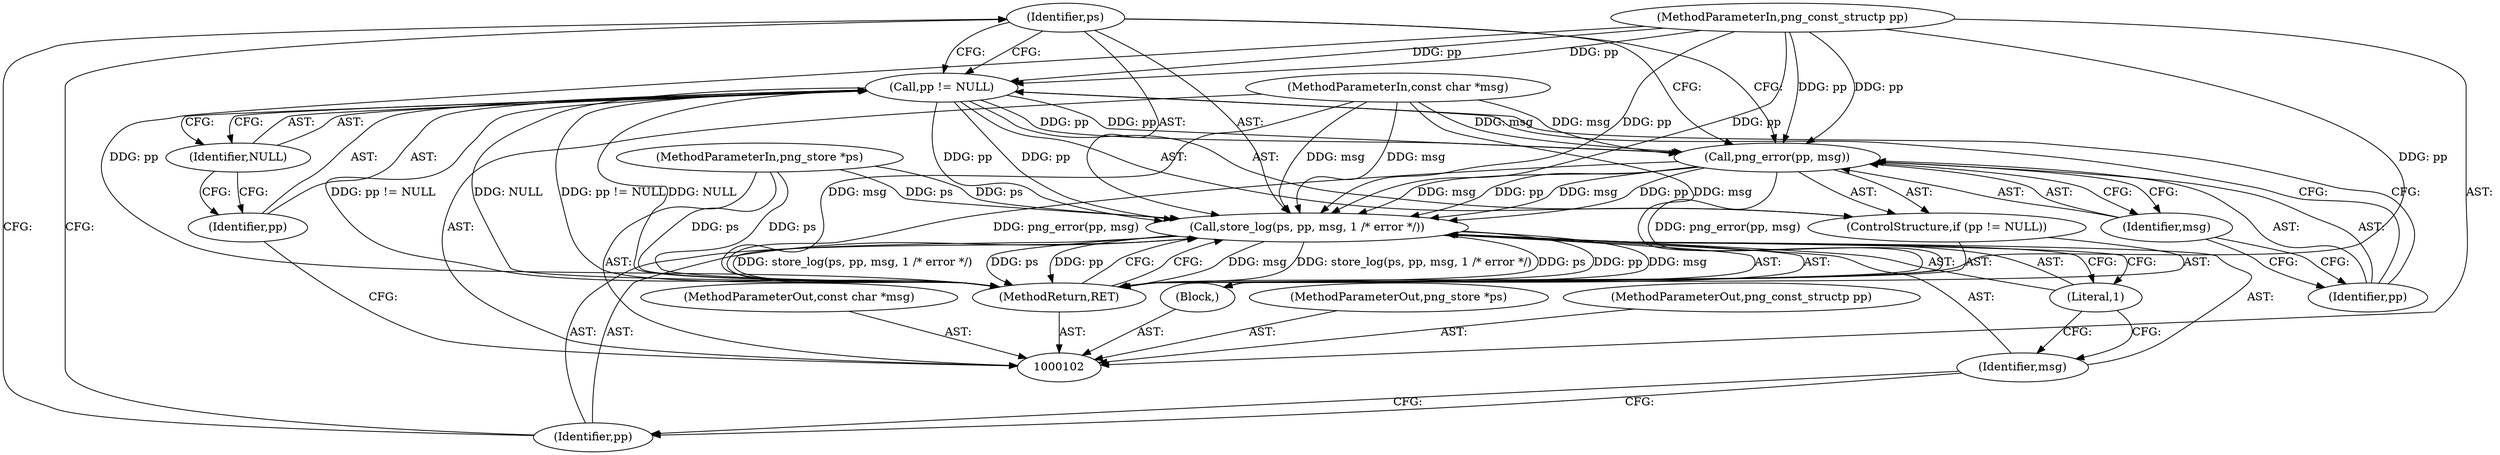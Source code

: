 digraph "0_Android_9d4853418ab2f754c2b63e091c29c5529b8b86ca_142" {
"1000115" [label="(Identifier,ps)"];
"1000116" [label="(Identifier,pp)"];
"1000117" [label="(Identifier,msg)"];
"1000118" [label="(Literal,1)"];
"1000114" [label="(Call,store_log(ps, pp, msg, 1 /* error */))"];
"1000119" [label="(MethodReturn,RET)"];
"1000103" [label="(MethodParameterIn,png_store *ps)"];
"1000144" [label="(MethodParameterOut,png_store *ps)"];
"1000104" [label="(MethodParameterIn,png_const_structp pp)"];
"1000145" [label="(MethodParameterOut,png_const_structp pp)"];
"1000105" [label="(MethodParameterIn,const char *msg)"];
"1000146" [label="(MethodParameterOut,const char *msg)"];
"1000106" [label="(Block,)"];
"1000110" [label="(Identifier,NULL)"];
"1000107" [label="(ControlStructure,if (pp != NULL))"];
"1000108" [label="(Call,pp != NULL)"];
"1000109" [label="(Identifier,pp)"];
"1000112" [label="(Identifier,pp)"];
"1000113" [label="(Identifier,msg)"];
"1000111" [label="(Call,png_error(pp, msg))"];
"1000115" -> "1000114"  [label="AST: "];
"1000115" -> "1000111"  [label="CFG: "];
"1000115" -> "1000108"  [label="CFG: "];
"1000116" -> "1000115"  [label="CFG: "];
"1000116" -> "1000114"  [label="AST: "];
"1000116" -> "1000115"  [label="CFG: "];
"1000117" -> "1000116"  [label="CFG: "];
"1000117" -> "1000114"  [label="AST: "];
"1000117" -> "1000116"  [label="CFG: "];
"1000118" -> "1000117"  [label="CFG: "];
"1000118" -> "1000114"  [label="AST: "];
"1000118" -> "1000117"  [label="CFG: "];
"1000114" -> "1000118"  [label="CFG: "];
"1000114" -> "1000106"  [label="AST: "];
"1000114" -> "1000118"  [label="CFG: "];
"1000115" -> "1000114"  [label="AST: "];
"1000116" -> "1000114"  [label="AST: "];
"1000117" -> "1000114"  [label="AST: "];
"1000118" -> "1000114"  [label="AST: "];
"1000119" -> "1000114"  [label="CFG: "];
"1000114" -> "1000119"  [label="DDG: msg"];
"1000114" -> "1000119"  [label="DDG: store_log(ps, pp, msg, 1 /* error */)"];
"1000114" -> "1000119"  [label="DDG: ps"];
"1000114" -> "1000119"  [label="DDG: pp"];
"1000103" -> "1000114"  [label="DDG: ps"];
"1000111" -> "1000114"  [label="DDG: pp"];
"1000111" -> "1000114"  [label="DDG: msg"];
"1000108" -> "1000114"  [label="DDG: pp"];
"1000104" -> "1000114"  [label="DDG: pp"];
"1000105" -> "1000114"  [label="DDG: msg"];
"1000119" -> "1000102"  [label="AST: "];
"1000119" -> "1000114"  [label="CFG: "];
"1000114" -> "1000119"  [label="DDG: msg"];
"1000114" -> "1000119"  [label="DDG: store_log(ps, pp, msg, 1 /* error */)"];
"1000114" -> "1000119"  [label="DDG: ps"];
"1000114" -> "1000119"  [label="DDG: pp"];
"1000108" -> "1000119"  [label="DDG: pp != NULL"];
"1000108" -> "1000119"  [label="DDG: NULL"];
"1000104" -> "1000119"  [label="DDG: pp"];
"1000105" -> "1000119"  [label="DDG: msg"];
"1000103" -> "1000119"  [label="DDG: ps"];
"1000111" -> "1000119"  [label="DDG: png_error(pp, msg)"];
"1000103" -> "1000102"  [label="AST: "];
"1000103" -> "1000119"  [label="DDG: ps"];
"1000103" -> "1000114"  [label="DDG: ps"];
"1000144" -> "1000102"  [label="AST: "];
"1000104" -> "1000102"  [label="AST: "];
"1000104" -> "1000119"  [label="DDG: pp"];
"1000104" -> "1000108"  [label="DDG: pp"];
"1000104" -> "1000111"  [label="DDG: pp"];
"1000104" -> "1000114"  [label="DDG: pp"];
"1000145" -> "1000102"  [label="AST: "];
"1000105" -> "1000102"  [label="AST: "];
"1000105" -> "1000119"  [label="DDG: msg"];
"1000105" -> "1000111"  [label="DDG: msg"];
"1000105" -> "1000114"  [label="DDG: msg"];
"1000146" -> "1000102"  [label="AST: "];
"1000106" -> "1000102"  [label="AST: "];
"1000107" -> "1000106"  [label="AST: "];
"1000114" -> "1000106"  [label="AST: "];
"1000110" -> "1000108"  [label="AST: "];
"1000110" -> "1000109"  [label="CFG: "];
"1000108" -> "1000110"  [label="CFG: "];
"1000107" -> "1000106"  [label="AST: "];
"1000108" -> "1000107"  [label="AST: "];
"1000111" -> "1000107"  [label="AST: "];
"1000108" -> "1000107"  [label="AST: "];
"1000108" -> "1000110"  [label="CFG: "];
"1000109" -> "1000108"  [label="AST: "];
"1000110" -> "1000108"  [label="AST: "];
"1000112" -> "1000108"  [label="CFG: "];
"1000115" -> "1000108"  [label="CFG: "];
"1000108" -> "1000119"  [label="DDG: pp != NULL"];
"1000108" -> "1000119"  [label="DDG: NULL"];
"1000104" -> "1000108"  [label="DDG: pp"];
"1000108" -> "1000111"  [label="DDG: pp"];
"1000108" -> "1000114"  [label="DDG: pp"];
"1000109" -> "1000108"  [label="AST: "];
"1000109" -> "1000102"  [label="CFG: "];
"1000110" -> "1000109"  [label="CFG: "];
"1000112" -> "1000111"  [label="AST: "];
"1000112" -> "1000108"  [label="CFG: "];
"1000113" -> "1000112"  [label="CFG: "];
"1000113" -> "1000111"  [label="AST: "];
"1000113" -> "1000112"  [label="CFG: "];
"1000111" -> "1000113"  [label="CFG: "];
"1000111" -> "1000107"  [label="AST: "];
"1000111" -> "1000113"  [label="CFG: "];
"1000112" -> "1000111"  [label="AST: "];
"1000113" -> "1000111"  [label="AST: "];
"1000115" -> "1000111"  [label="CFG: "];
"1000111" -> "1000119"  [label="DDG: png_error(pp, msg)"];
"1000108" -> "1000111"  [label="DDG: pp"];
"1000104" -> "1000111"  [label="DDG: pp"];
"1000105" -> "1000111"  [label="DDG: msg"];
"1000111" -> "1000114"  [label="DDG: pp"];
"1000111" -> "1000114"  [label="DDG: msg"];
}
